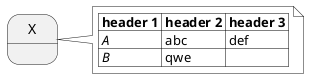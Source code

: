 {
  "sha1": "8w5cck5vmg55ltrncugg7uid73zw84l",
  "insertion": {
    "when": "2024-05-30T20:48:21.538Z",
    "user": "plantuml@gmail.com"
  }
}
@startuml
state X
note right of X #FFF
|= header 1 |= header 2 |= header 3 |
| //A// | abc | def |
| //B// | qwe | |
end note
@enduml
